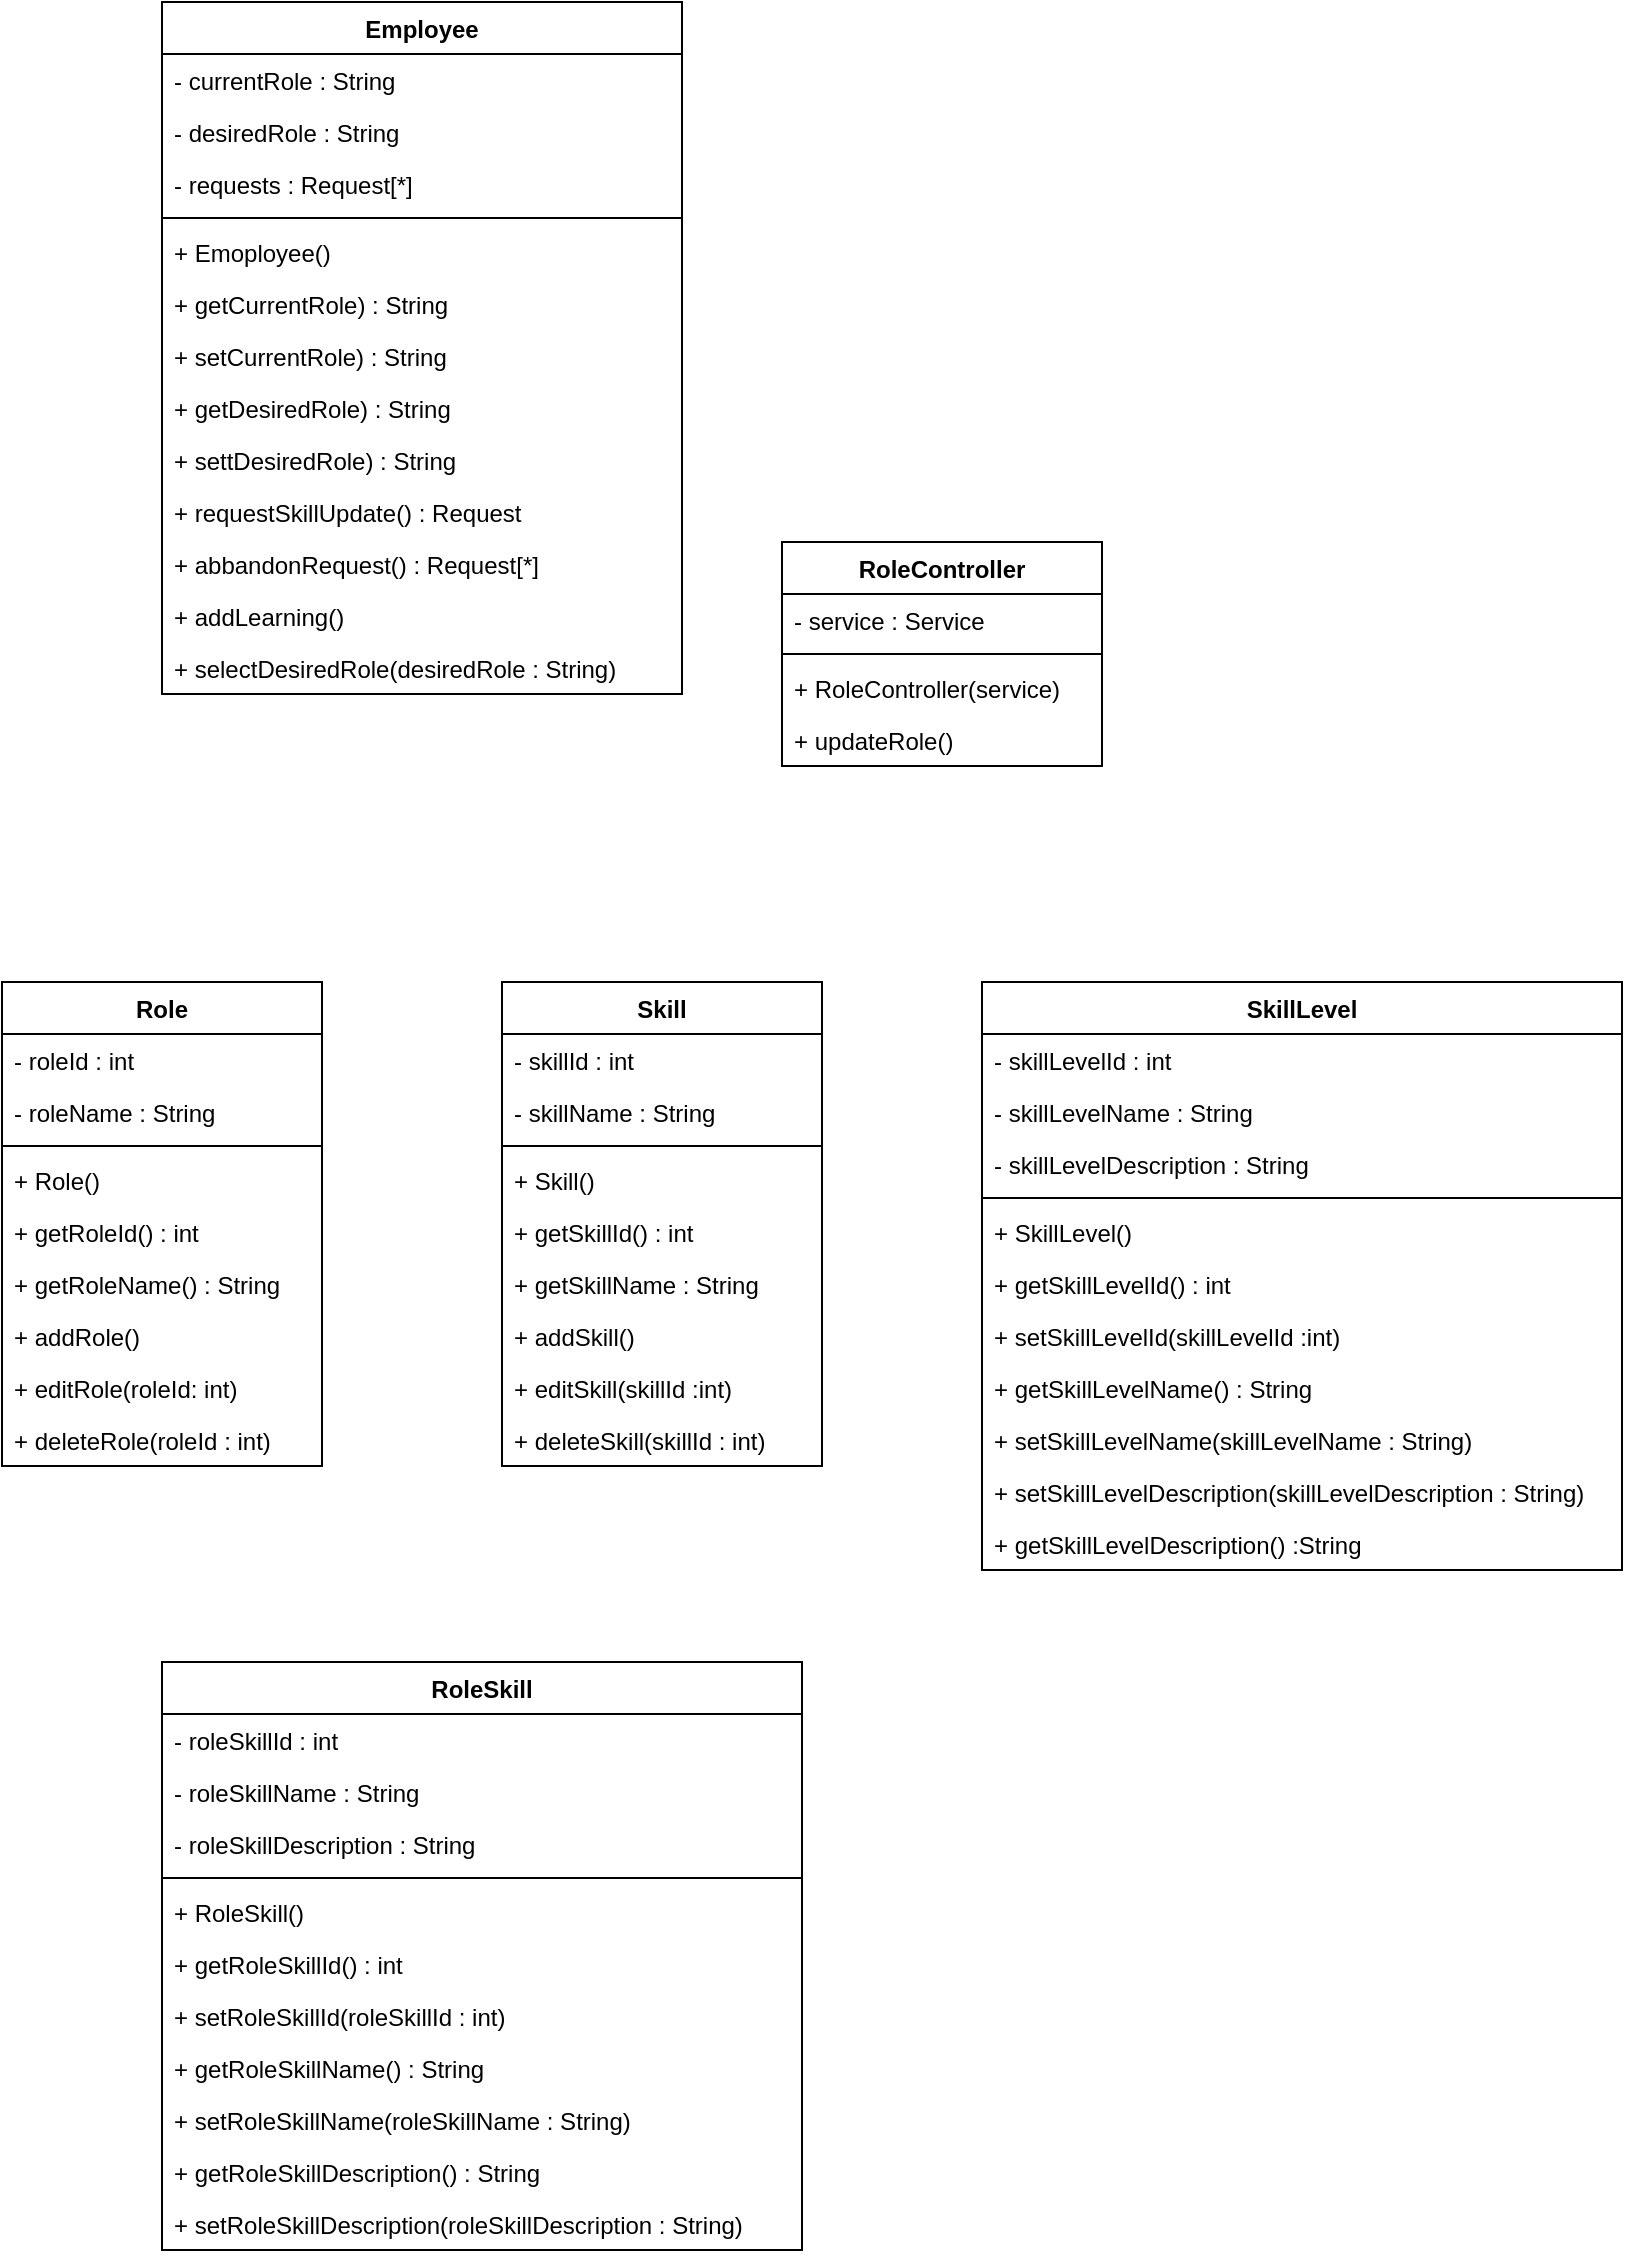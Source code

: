 <mxfile version="13.8.9" type="github">
  <diagram id="vWUNiSj-AlJxfywqzo02" name="Page-1">
    <mxGraphModel dx="962" dy="2945" grid="1" gridSize="10" guides="1" tooltips="1" connect="1" arrows="1" fold="1" page="1" pageScale="1" pageWidth="1654" pageHeight="2336" math="0" shadow="0">
      <root>
        <mxCell id="0" />
        <mxCell id="1" parent="0" />
        <mxCell id="kwmT5_W4P3ap97EktbIp-1" value="Employee" style="swimlane;fontStyle=1;align=center;verticalAlign=top;childLayout=stackLayout;horizontal=1;startSize=26;horizontalStack=0;resizeParent=1;resizeParentMax=0;resizeLast=0;collapsible=1;marginBottom=0;" vertex="1" parent="1">
          <mxGeometry x="210" y="-1520" width="260" height="346" as="geometry" />
        </mxCell>
        <mxCell id="kwmT5_W4P3ap97EktbIp-2" value="- currentRole : String" style="text;strokeColor=none;fillColor=none;align=left;verticalAlign=top;spacingLeft=4;spacingRight=4;overflow=hidden;rotatable=0;points=[[0,0.5],[1,0.5]];portConstraint=eastwest;" vertex="1" parent="kwmT5_W4P3ap97EktbIp-1">
          <mxGeometry y="26" width="260" height="26" as="geometry" />
        </mxCell>
        <mxCell id="kwmT5_W4P3ap97EktbIp-3" value="- desiredRole : String" style="text;strokeColor=none;fillColor=none;align=left;verticalAlign=top;spacingLeft=4;spacingRight=4;overflow=hidden;rotatable=0;points=[[0,0.5],[1,0.5]];portConstraint=eastwest;" vertex="1" parent="kwmT5_W4P3ap97EktbIp-1">
          <mxGeometry y="52" width="260" height="26" as="geometry" />
        </mxCell>
        <mxCell id="kwmT5_W4P3ap97EktbIp-4" value="- requests : Request[*]" style="text;strokeColor=none;fillColor=none;align=left;verticalAlign=top;spacingLeft=4;spacingRight=4;overflow=hidden;rotatable=0;points=[[0,0.5],[1,0.5]];portConstraint=eastwest;" vertex="1" parent="kwmT5_W4P3ap97EktbIp-1">
          <mxGeometry y="78" width="260" height="26" as="geometry" />
        </mxCell>
        <mxCell id="kwmT5_W4P3ap97EktbIp-5" value="" style="line;strokeWidth=1;fillColor=none;align=left;verticalAlign=middle;spacingTop=-1;spacingLeft=3;spacingRight=3;rotatable=0;labelPosition=right;points=[];portConstraint=eastwest;" vertex="1" parent="kwmT5_W4P3ap97EktbIp-1">
          <mxGeometry y="104" width="260" height="8" as="geometry" />
        </mxCell>
        <mxCell id="kwmT5_W4P3ap97EktbIp-6" value="+ Emoployee()" style="text;strokeColor=none;fillColor=none;align=left;verticalAlign=top;spacingLeft=4;spacingRight=4;overflow=hidden;rotatable=0;points=[[0,0.5],[1,0.5]];portConstraint=eastwest;" vertex="1" parent="kwmT5_W4P3ap97EktbIp-1">
          <mxGeometry y="112" width="260" height="26" as="geometry" />
        </mxCell>
        <mxCell id="kwmT5_W4P3ap97EktbIp-7" value="+ getCurrentRole) : String" style="text;strokeColor=none;fillColor=none;align=left;verticalAlign=top;spacingLeft=4;spacingRight=4;overflow=hidden;rotatable=0;points=[[0,0.5],[1,0.5]];portConstraint=eastwest;" vertex="1" parent="kwmT5_W4P3ap97EktbIp-1">
          <mxGeometry y="138" width="260" height="26" as="geometry" />
        </mxCell>
        <mxCell id="kwmT5_W4P3ap97EktbIp-8" value="+ setCurrentRole) : String" style="text;strokeColor=none;fillColor=none;align=left;verticalAlign=top;spacingLeft=4;spacingRight=4;overflow=hidden;rotatable=0;points=[[0,0.5],[1,0.5]];portConstraint=eastwest;" vertex="1" parent="kwmT5_W4P3ap97EktbIp-1">
          <mxGeometry y="164" width="260" height="26" as="geometry" />
        </mxCell>
        <mxCell id="kwmT5_W4P3ap97EktbIp-9" value="+ getDesiredRole) : String" style="text;strokeColor=none;fillColor=none;align=left;verticalAlign=top;spacingLeft=4;spacingRight=4;overflow=hidden;rotatable=0;points=[[0,0.5],[1,0.5]];portConstraint=eastwest;" vertex="1" parent="kwmT5_W4P3ap97EktbIp-1">
          <mxGeometry y="190" width="260" height="26" as="geometry" />
        </mxCell>
        <mxCell id="kwmT5_W4P3ap97EktbIp-10" value="+ settDesiredRole) : String" style="text;strokeColor=none;fillColor=none;align=left;verticalAlign=top;spacingLeft=4;spacingRight=4;overflow=hidden;rotatable=0;points=[[0,0.5],[1,0.5]];portConstraint=eastwest;" vertex="1" parent="kwmT5_W4P3ap97EktbIp-1">
          <mxGeometry y="216" width="260" height="26" as="geometry" />
        </mxCell>
        <mxCell id="kwmT5_W4P3ap97EktbIp-11" value="+ requestSkillUpdate() : Request" style="text;strokeColor=none;fillColor=none;align=left;verticalAlign=top;spacingLeft=4;spacingRight=4;overflow=hidden;rotatable=0;points=[[0,0.5],[1,0.5]];portConstraint=eastwest;" vertex="1" parent="kwmT5_W4P3ap97EktbIp-1">
          <mxGeometry y="242" width="260" height="26" as="geometry" />
        </mxCell>
        <mxCell id="kwmT5_W4P3ap97EktbIp-12" value="+ abbandonRequest() : Request[*]" style="text;strokeColor=none;fillColor=none;align=left;verticalAlign=top;spacingLeft=4;spacingRight=4;overflow=hidden;rotatable=0;points=[[0,0.5],[1,0.5]];portConstraint=eastwest;" vertex="1" parent="kwmT5_W4P3ap97EktbIp-1">
          <mxGeometry y="268" width="260" height="26" as="geometry" />
        </mxCell>
        <mxCell id="kwmT5_W4P3ap97EktbIp-46" value="+ addLearning()" style="text;strokeColor=none;fillColor=none;align=left;verticalAlign=top;spacingLeft=4;spacingRight=4;overflow=hidden;rotatable=0;points=[[0,0.5],[1,0.5]];portConstraint=eastwest;" vertex="1" parent="kwmT5_W4P3ap97EktbIp-1">
          <mxGeometry y="294" width="260" height="26" as="geometry" />
        </mxCell>
        <mxCell id="kwmT5_W4P3ap97EktbIp-13" value="+ selectDesiredRole(desiredRole : String)" style="text;strokeColor=none;fillColor=none;align=left;verticalAlign=top;spacingLeft=4;spacingRight=4;overflow=hidden;rotatable=0;points=[[0,0.5],[1,0.5]];portConstraint=eastwest;" vertex="1" parent="kwmT5_W4P3ap97EktbIp-1">
          <mxGeometry y="320" width="260" height="26" as="geometry" />
        </mxCell>
        <mxCell id="kwmT5_W4P3ap97EktbIp-14" value="Role" style="swimlane;fontStyle=1;align=center;verticalAlign=top;childLayout=stackLayout;horizontal=1;startSize=26;horizontalStack=0;resizeParent=1;resizeParentMax=0;resizeLast=0;collapsible=1;marginBottom=0;" vertex="1" parent="1">
          <mxGeometry x="130" y="-1030" width="160" height="242" as="geometry" />
        </mxCell>
        <mxCell id="kwmT5_W4P3ap97EktbIp-15" value="- roleId : int" style="text;strokeColor=none;fillColor=none;align=left;verticalAlign=top;spacingLeft=4;spacingRight=4;overflow=hidden;rotatable=0;points=[[0,0.5],[1,0.5]];portConstraint=eastwest;" vertex="1" parent="kwmT5_W4P3ap97EktbIp-14">
          <mxGeometry y="26" width="160" height="26" as="geometry" />
        </mxCell>
        <mxCell id="kwmT5_W4P3ap97EktbIp-16" value="- roleName : String" style="text;strokeColor=none;fillColor=none;align=left;verticalAlign=top;spacingLeft=4;spacingRight=4;overflow=hidden;rotatable=0;points=[[0,0.5],[1,0.5]];portConstraint=eastwest;" vertex="1" parent="kwmT5_W4P3ap97EktbIp-14">
          <mxGeometry y="52" width="160" height="26" as="geometry" />
        </mxCell>
        <mxCell id="kwmT5_W4P3ap97EktbIp-17" value="" style="line;strokeWidth=1;fillColor=none;align=left;verticalAlign=middle;spacingTop=-1;spacingLeft=3;spacingRight=3;rotatable=0;labelPosition=right;points=[];portConstraint=eastwest;" vertex="1" parent="kwmT5_W4P3ap97EktbIp-14">
          <mxGeometry y="78" width="160" height="8" as="geometry" />
        </mxCell>
        <mxCell id="kwmT5_W4P3ap97EktbIp-18" value="+ Role()" style="text;strokeColor=none;fillColor=none;align=left;verticalAlign=top;spacingLeft=4;spacingRight=4;overflow=hidden;rotatable=0;points=[[0,0.5],[1,0.5]];portConstraint=eastwest;" vertex="1" parent="kwmT5_W4P3ap97EktbIp-14">
          <mxGeometry y="86" width="160" height="26" as="geometry" />
        </mxCell>
        <mxCell id="kwmT5_W4P3ap97EktbIp-19" value="+ getRoleId() : int" style="text;strokeColor=none;fillColor=none;align=left;verticalAlign=top;spacingLeft=4;spacingRight=4;overflow=hidden;rotatable=0;points=[[0,0.5],[1,0.5]];portConstraint=eastwest;" vertex="1" parent="kwmT5_W4P3ap97EktbIp-14">
          <mxGeometry y="112" width="160" height="26" as="geometry" />
        </mxCell>
        <mxCell id="kwmT5_W4P3ap97EktbIp-20" value="+ getRoleName() : String" style="text;strokeColor=none;fillColor=none;align=left;verticalAlign=top;spacingLeft=4;spacingRight=4;overflow=hidden;rotatable=0;points=[[0,0.5],[1,0.5]];portConstraint=eastwest;" vertex="1" parent="kwmT5_W4P3ap97EktbIp-14">
          <mxGeometry y="138" width="160" height="26" as="geometry" />
        </mxCell>
        <mxCell id="kwmT5_W4P3ap97EktbIp-21" value="+ addRole()" style="text;strokeColor=none;fillColor=none;align=left;verticalAlign=top;spacingLeft=4;spacingRight=4;overflow=hidden;rotatable=0;points=[[0,0.5],[1,0.5]];portConstraint=eastwest;" vertex="1" parent="kwmT5_W4P3ap97EktbIp-14">
          <mxGeometry y="164" width="160" height="26" as="geometry" />
        </mxCell>
        <mxCell id="kwmT5_W4P3ap97EktbIp-22" value="+ editRole(roleId: int)" style="text;strokeColor=none;fillColor=none;align=left;verticalAlign=top;spacingLeft=4;spacingRight=4;overflow=hidden;rotatable=0;points=[[0,0.5],[1,0.5]];portConstraint=eastwest;" vertex="1" parent="kwmT5_W4P3ap97EktbIp-14">
          <mxGeometry y="190" width="160" height="26" as="geometry" />
        </mxCell>
        <mxCell id="kwmT5_W4P3ap97EktbIp-23" value="+ deleteRole(roleId : int)" style="text;strokeColor=none;fillColor=none;align=left;verticalAlign=top;spacingLeft=4;spacingRight=4;overflow=hidden;rotatable=0;points=[[0,0.5],[1,0.5]];portConstraint=eastwest;" vertex="1" parent="kwmT5_W4P3ap97EktbIp-14">
          <mxGeometry y="216" width="160" height="26" as="geometry" />
        </mxCell>
        <mxCell id="kwmT5_W4P3ap97EktbIp-24" value="Skill" style="swimlane;fontStyle=1;align=center;verticalAlign=top;childLayout=stackLayout;horizontal=1;startSize=26;horizontalStack=0;resizeParent=1;resizeParentMax=0;resizeLast=0;collapsible=1;marginBottom=0;" vertex="1" parent="1">
          <mxGeometry x="380" y="-1030" width="160" height="242" as="geometry" />
        </mxCell>
        <mxCell id="kwmT5_W4P3ap97EktbIp-25" value="- skillId : int" style="text;strokeColor=none;fillColor=none;align=left;verticalAlign=top;spacingLeft=4;spacingRight=4;overflow=hidden;rotatable=0;points=[[0,0.5],[1,0.5]];portConstraint=eastwest;" vertex="1" parent="kwmT5_W4P3ap97EktbIp-24">
          <mxGeometry y="26" width="160" height="26" as="geometry" />
        </mxCell>
        <mxCell id="kwmT5_W4P3ap97EktbIp-26" value="- skillName : String" style="text;strokeColor=none;fillColor=none;align=left;verticalAlign=top;spacingLeft=4;spacingRight=4;overflow=hidden;rotatable=0;points=[[0,0.5],[1,0.5]];portConstraint=eastwest;" vertex="1" parent="kwmT5_W4P3ap97EktbIp-24">
          <mxGeometry y="52" width="160" height="26" as="geometry" />
        </mxCell>
        <mxCell id="kwmT5_W4P3ap97EktbIp-27" value="" style="line;strokeWidth=1;fillColor=none;align=left;verticalAlign=middle;spacingTop=-1;spacingLeft=3;spacingRight=3;rotatable=0;labelPosition=right;points=[];portConstraint=eastwest;" vertex="1" parent="kwmT5_W4P3ap97EktbIp-24">
          <mxGeometry y="78" width="160" height="8" as="geometry" />
        </mxCell>
        <mxCell id="kwmT5_W4P3ap97EktbIp-28" value="+ Skill()" style="text;strokeColor=none;fillColor=none;align=left;verticalAlign=top;spacingLeft=4;spacingRight=4;overflow=hidden;rotatable=0;points=[[0,0.5],[1,0.5]];portConstraint=eastwest;" vertex="1" parent="kwmT5_W4P3ap97EktbIp-24">
          <mxGeometry y="86" width="160" height="26" as="geometry" />
        </mxCell>
        <mxCell id="kwmT5_W4P3ap97EktbIp-29" value="+ getSkillId() : int" style="text;strokeColor=none;fillColor=none;align=left;verticalAlign=top;spacingLeft=4;spacingRight=4;overflow=hidden;rotatable=0;points=[[0,0.5],[1,0.5]];portConstraint=eastwest;" vertex="1" parent="kwmT5_W4P3ap97EktbIp-24">
          <mxGeometry y="112" width="160" height="26" as="geometry" />
        </mxCell>
        <mxCell id="kwmT5_W4P3ap97EktbIp-30" value="+ getSkillName : String" style="text;strokeColor=none;fillColor=none;align=left;verticalAlign=top;spacingLeft=4;spacingRight=4;overflow=hidden;rotatable=0;points=[[0,0.5],[1,0.5]];portConstraint=eastwest;" vertex="1" parent="kwmT5_W4P3ap97EktbIp-24">
          <mxGeometry y="138" width="160" height="26" as="geometry" />
        </mxCell>
        <mxCell id="kwmT5_W4P3ap97EktbIp-31" value="+ addSkill()" style="text;strokeColor=none;fillColor=none;align=left;verticalAlign=top;spacingLeft=4;spacingRight=4;overflow=hidden;rotatable=0;points=[[0,0.5],[1,0.5]];portConstraint=eastwest;" vertex="1" parent="kwmT5_W4P3ap97EktbIp-24">
          <mxGeometry y="164" width="160" height="26" as="geometry" />
        </mxCell>
        <mxCell id="kwmT5_W4P3ap97EktbIp-32" value="+ editSkill(skillId :int)" style="text;strokeColor=none;fillColor=none;align=left;verticalAlign=top;spacingLeft=4;spacingRight=4;overflow=hidden;rotatable=0;points=[[0,0.5],[1,0.5]];portConstraint=eastwest;" vertex="1" parent="kwmT5_W4P3ap97EktbIp-24">
          <mxGeometry y="190" width="160" height="26" as="geometry" />
        </mxCell>
        <mxCell id="kwmT5_W4P3ap97EktbIp-33" value="+ deleteSkill(skillId : int)" style="text;strokeColor=none;fillColor=none;align=left;verticalAlign=top;spacingLeft=4;spacingRight=4;overflow=hidden;rotatable=0;points=[[0,0.5],[1,0.5]];portConstraint=eastwest;" vertex="1" parent="kwmT5_W4P3ap97EktbIp-24">
          <mxGeometry y="216" width="160" height="26" as="geometry" />
        </mxCell>
        <mxCell id="kwmT5_W4P3ap97EktbIp-34" value="SkillLevel" style="swimlane;fontStyle=1;align=center;verticalAlign=top;childLayout=stackLayout;horizontal=1;startSize=26;horizontalStack=0;resizeParent=1;resizeParentMax=0;resizeLast=0;collapsible=1;marginBottom=0;" vertex="1" parent="1">
          <mxGeometry x="620" y="-1030" width="320" height="294" as="geometry" />
        </mxCell>
        <mxCell id="kwmT5_W4P3ap97EktbIp-35" value="- skillLevelId : int" style="text;strokeColor=none;fillColor=none;align=left;verticalAlign=top;spacingLeft=4;spacingRight=4;overflow=hidden;rotatable=0;points=[[0,0.5],[1,0.5]];portConstraint=eastwest;" vertex="1" parent="kwmT5_W4P3ap97EktbIp-34">
          <mxGeometry y="26" width="320" height="26" as="geometry" />
        </mxCell>
        <mxCell id="kwmT5_W4P3ap97EktbIp-38" value="- skillLevelName : String" style="text;strokeColor=none;fillColor=none;align=left;verticalAlign=top;spacingLeft=4;spacingRight=4;overflow=hidden;rotatable=0;points=[[0,0.5],[1,0.5]];portConstraint=eastwest;" vertex="1" parent="kwmT5_W4P3ap97EktbIp-34">
          <mxGeometry y="52" width="320" height="26" as="geometry" />
        </mxCell>
        <mxCell id="kwmT5_W4P3ap97EktbIp-39" value="- skillLevelDescription : String" style="text;strokeColor=none;fillColor=none;align=left;verticalAlign=top;spacingLeft=4;spacingRight=4;overflow=hidden;rotatable=0;points=[[0,0.5],[1,0.5]];portConstraint=eastwest;" vertex="1" parent="kwmT5_W4P3ap97EktbIp-34">
          <mxGeometry y="78" width="320" height="26" as="geometry" />
        </mxCell>
        <mxCell id="kwmT5_W4P3ap97EktbIp-36" value="" style="line;strokeWidth=1;fillColor=none;align=left;verticalAlign=middle;spacingTop=-1;spacingLeft=3;spacingRight=3;rotatable=0;labelPosition=right;points=[];portConstraint=eastwest;" vertex="1" parent="kwmT5_W4P3ap97EktbIp-34">
          <mxGeometry y="104" width="320" height="8" as="geometry" />
        </mxCell>
        <mxCell id="kwmT5_W4P3ap97EktbIp-37" value="+ SkillLevel()" style="text;strokeColor=none;fillColor=none;align=left;verticalAlign=top;spacingLeft=4;spacingRight=4;overflow=hidden;rotatable=0;points=[[0,0.5],[1,0.5]];portConstraint=eastwest;" vertex="1" parent="kwmT5_W4P3ap97EktbIp-34">
          <mxGeometry y="112" width="320" height="26" as="geometry" />
        </mxCell>
        <mxCell id="kwmT5_W4P3ap97EktbIp-40" value="+ getSkillLevelId() : int" style="text;strokeColor=none;fillColor=none;align=left;verticalAlign=top;spacingLeft=4;spacingRight=4;overflow=hidden;rotatable=0;points=[[0,0.5],[1,0.5]];portConstraint=eastwest;" vertex="1" parent="kwmT5_W4P3ap97EktbIp-34">
          <mxGeometry y="138" width="320" height="26" as="geometry" />
        </mxCell>
        <mxCell id="kwmT5_W4P3ap97EktbIp-41" value="+ setSkillLevelId(skillLevelId :int)" style="text;strokeColor=none;fillColor=none;align=left;verticalAlign=top;spacingLeft=4;spacingRight=4;overflow=hidden;rotatable=0;points=[[0,0.5],[1,0.5]];portConstraint=eastwest;" vertex="1" parent="kwmT5_W4P3ap97EktbIp-34">
          <mxGeometry y="164" width="320" height="26" as="geometry" />
        </mxCell>
        <mxCell id="kwmT5_W4P3ap97EktbIp-42" value="+ getSkillLevelName() : String" style="text;strokeColor=none;fillColor=none;align=left;verticalAlign=top;spacingLeft=4;spacingRight=4;overflow=hidden;rotatable=0;points=[[0,0.5],[1,0.5]];portConstraint=eastwest;" vertex="1" parent="kwmT5_W4P3ap97EktbIp-34">
          <mxGeometry y="190" width="320" height="26" as="geometry" />
        </mxCell>
        <mxCell id="kwmT5_W4P3ap97EktbIp-43" value="+ setSkillLevelName(skillLevelName : String)" style="text;strokeColor=none;fillColor=none;align=left;verticalAlign=top;spacingLeft=4;spacingRight=4;overflow=hidden;rotatable=0;points=[[0,0.5],[1,0.5]];portConstraint=eastwest;" vertex="1" parent="kwmT5_W4P3ap97EktbIp-34">
          <mxGeometry y="216" width="320" height="26" as="geometry" />
        </mxCell>
        <mxCell id="kwmT5_W4P3ap97EktbIp-44" value="+ setSkillLevelDescription(skillLevelDescription : String)" style="text;strokeColor=none;fillColor=none;align=left;verticalAlign=top;spacingLeft=4;spacingRight=4;overflow=hidden;rotatable=0;points=[[0,0.5],[1,0.5]];portConstraint=eastwest;" vertex="1" parent="kwmT5_W4P3ap97EktbIp-34">
          <mxGeometry y="242" width="320" height="26" as="geometry" />
        </mxCell>
        <mxCell id="kwmT5_W4P3ap97EktbIp-45" value="+ getSkillLevelDescription() :String" style="text;strokeColor=none;fillColor=none;align=left;verticalAlign=top;spacingLeft=4;spacingRight=4;overflow=hidden;rotatable=0;points=[[0,0.5],[1,0.5]];portConstraint=eastwest;" vertex="1" parent="kwmT5_W4P3ap97EktbIp-34">
          <mxGeometry y="268" width="320" height="26" as="geometry" />
        </mxCell>
        <mxCell id="kwmT5_W4P3ap97EktbIp-47" value="RoleSkill" style="swimlane;fontStyle=1;align=center;verticalAlign=top;childLayout=stackLayout;horizontal=1;startSize=26;horizontalStack=0;resizeParent=1;resizeParentMax=0;resizeLast=0;collapsible=1;marginBottom=0;" vertex="1" parent="1">
          <mxGeometry x="210" y="-690" width="320" height="294" as="geometry" />
        </mxCell>
        <mxCell id="kwmT5_W4P3ap97EktbIp-48" value="- roleSkillId : int" style="text;strokeColor=none;fillColor=none;align=left;verticalAlign=top;spacingLeft=4;spacingRight=4;overflow=hidden;rotatable=0;points=[[0,0.5],[1,0.5]];portConstraint=eastwest;" vertex="1" parent="kwmT5_W4P3ap97EktbIp-47">
          <mxGeometry y="26" width="320" height="26" as="geometry" />
        </mxCell>
        <mxCell id="kwmT5_W4P3ap97EktbIp-51" value="- roleSkillName : String" style="text;strokeColor=none;fillColor=none;align=left;verticalAlign=top;spacingLeft=4;spacingRight=4;overflow=hidden;rotatable=0;points=[[0,0.5],[1,0.5]];portConstraint=eastwest;" vertex="1" parent="kwmT5_W4P3ap97EktbIp-47">
          <mxGeometry y="52" width="320" height="26" as="geometry" />
        </mxCell>
        <mxCell id="kwmT5_W4P3ap97EktbIp-52" value="- roleSkillDescription : String" style="text;strokeColor=none;fillColor=none;align=left;verticalAlign=top;spacingLeft=4;spacingRight=4;overflow=hidden;rotatable=0;points=[[0,0.5],[1,0.5]];portConstraint=eastwest;" vertex="1" parent="kwmT5_W4P3ap97EktbIp-47">
          <mxGeometry y="78" width="320" height="26" as="geometry" />
        </mxCell>
        <mxCell id="kwmT5_W4P3ap97EktbIp-49" value="" style="line;strokeWidth=1;fillColor=none;align=left;verticalAlign=middle;spacingTop=-1;spacingLeft=3;spacingRight=3;rotatable=0;labelPosition=right;points=[];portConstraint=eastwest;" vertex="1" parent="kwmT5_W4P3ap97EktbIp-47">
          <mxGeometry y="104" width="320" height="8" as="geometry" />
        </mxCell>
        <mxCell id="kwmT5_W4P3ap97EktbIp-50" value="+ RoleSkill()" style="text;strokeColor=none;fillColor=none;align=left;verticalAlign=top;spacingLeft=4;spacingRight=4;overflow=hidden;rotatable=0;points=[[0,0.5],[1,0.5]];portConstraint=eastwest;" vertex="1" parent="kwmT5_W4P3ap97EktbIp-47">
          <mxGeometry y="112" width="320" height="26" as="geometry" />
        </mxCell>
        <mxCell id="kwmT5_W4P3ap97EktbIp-53" value="+ getRoleSkillId() : int" style="text;strokeColor=none;fillColor=none;align=left;verticalAlign=top;spacingLeft=4;spacingRight=4;overflow=hidden;rotatable=0;points=[[0,0.5],[1,0.5]];portConstraint=eastwest;" vertex="1" parent="kwmT5_W4P3ap97EktbIp-47">
          <mxGeometry y="138" width="320" height="26" as="geometry" />
        </mxCell>
        <mxCell id="kwmT5_W4P3ap97EktbIp-54" value="+ setRoleSkillId(roleSkillId : int) " style="text;strokeColor=none;fillColor=none;align=left;verticalAlign=top;spacingLeft=4;spacingRight=4;overflow=hidden;rotatable=0;points=[[0,0.5],[1,0.5]];portConstraint=eastwest;" vertex="1" parent="kwmT5_W4P3ap97EktbIp-47">
          <mxGeometry y="164" width="320" height="26" as="geometry" />
        </mxCell>
        <mxCell id="kwmT5_W4P3ap97EktbIp-55" value="+ getRoleSkillName() : String" style="text;strokeColor=none;fillColor=none;align=left;verticalAlign=top;spacingLeft=4;spacingRight=4;overflow=hidden;rotatable=0;points=[[0,0.5],[1,0.5]];portConstraint=eastwest;" vertex="1" parent="kwmT5_W4P3ap97EktbIp-47">
          <mxGeometry y="190" width="320" height="26" as="geometry" />
        </mxCell>
        <mxCell id="kwmT5_W4P3ap97EktbIp-56" value="+ setRoleSkillName(roleSkillName : String)" style="text;strokeColor=none;fillColor=none;align=left;verticalAlign=top;spacingLeft=4;spacingRight=4;overflow=hidden;rotatable=0;points=[[0,0.5],[1,0.5]];portConstraint=eastwest;" vertex="1" parent="kwmT5_W4P3ap97EktbIp-47">
          <mxGeometry y="216" width="320" height="26" as="geometry" />
        </mxCell>
        <mxCell id="kwmT5_W4P3ap97EktbIp-57" value="+ getRoleSkillDescription() : String" style="text;strokeColor=none;fillColor=none;align=left;verticalAlign=top;spacingLeft=4;spacingRight=4;overflow=hidden;rotatable=0;points=[[0,0.5],[1,0.5]];portConstraint=eastwest;" vertex="1" parent="kwmT5_W4P3ap97EktbIp-47">
          <mxGeometry y="242" width="320" height="26" as="geometry" />
        </mxCell>
        <mxCell id="kwmT5_W4P3ap97EktbIp-58" value="+ setRoleSkillDescription(roleSkillDescription : String)" style="text;strokeColor=none;fillColor=none;align=left;verticalAlign=top;spacingLeft=4;spacingRight=4;overflow=hidden;rotatable=0;points=[[0,0.5],[1,0.5]];portConstraint=eastwest;" vertex="1" parent="kwmT5_W4P3ap97EktbIp-47">
          <mxGeometry y="268" width="320" height="26" as="geometry" />
        </mxCell>
        <mxCell id="kwmT5_W4P3ap97EktbIp-59" value="RoleController" style="swimlane;fontStyle=1;align=center;verticalAlign=top;childLayout=stackLayout;horizontal=1;startSize=26;horizontalStack=0;resizeParent=1;resizeParentMax=0;resizeLast=0;collapsible=1;marginBottom=0;" vertex="1" parent="1">
          <mxGeometry x="520" y="-1250" width="160" height="112" as="geometry" />
        </mxCell>
        <mxCell id="kwmT5_W4P3ap97EktbIp-60" value="- service : Service" style="text;strokeColor=none;fillColor=none;align=left;verticalAlign=top;spacingLeft=4;spacingRight=4;overflow=hidden;rotatable=0;points=[[0,0.5],[1,0.5]];portConstraint=eastwest;" vertex="1" parent="kwmT5_W4P3ap97EktbIp-59">
          <mxGeometry y="26" width="160" height="26" as="geometry" />
        </mxCell>
        <mxCell id="kwmT5_W4P3ap97EktbIp-61" value="" style="line;strokeWidth=1;fillColor=none;align=left;verticalAlign=middle;spacingTop=-1;spacingLeft=3;spacingRight=3;rotatable=0;labelPosition=right;points=[];portConstraint=eastwest;" vertex="1" parent="kwmT5_W4P3ap97EktbIp-59">
          <mxGeometry y="52" width="160" height="8" as="geometry" />
        </mxCell>
        <mxCell id="kwmT5_W4P3ap97EktbIp-62" value="+ RoleController(service)" style="text;strokeColor=none;fillColor=none;align=left;verticalAlign=top;spacingLeft=4;spacingRight=4;overflow=hidden;rotatable=0;points=[[0,0.5],[1,0.5]];portConstraint=eastwest;" vertex="1" parent="kwmT5_W4P3ap97EktbIp-59">
          <mxGeometry y="60" width="160" height="26" as="geometry" />
        </mxCell>
        <mxCell id="kwmT5_W4P3ap97EktbIp-63" value="+ updateRole()" style="text;strokeColor=none;fillColor=none;align=left;verticalAlign=top;spacingLeft=4;spacingRight=4;overflow=hidden;rotatable=0;points=[[0,0.5],[1,0.5]];portConstraint=eastwest;" vertex="1" parent="kwmT5_W4P3ap97EktbIp-59">
          <mxGeometry y="86" width="160" height="26" as="geometry" />
        </mxCell>
      </root>
    </mxGraphModel>
  </diagram>
</mxfile>
